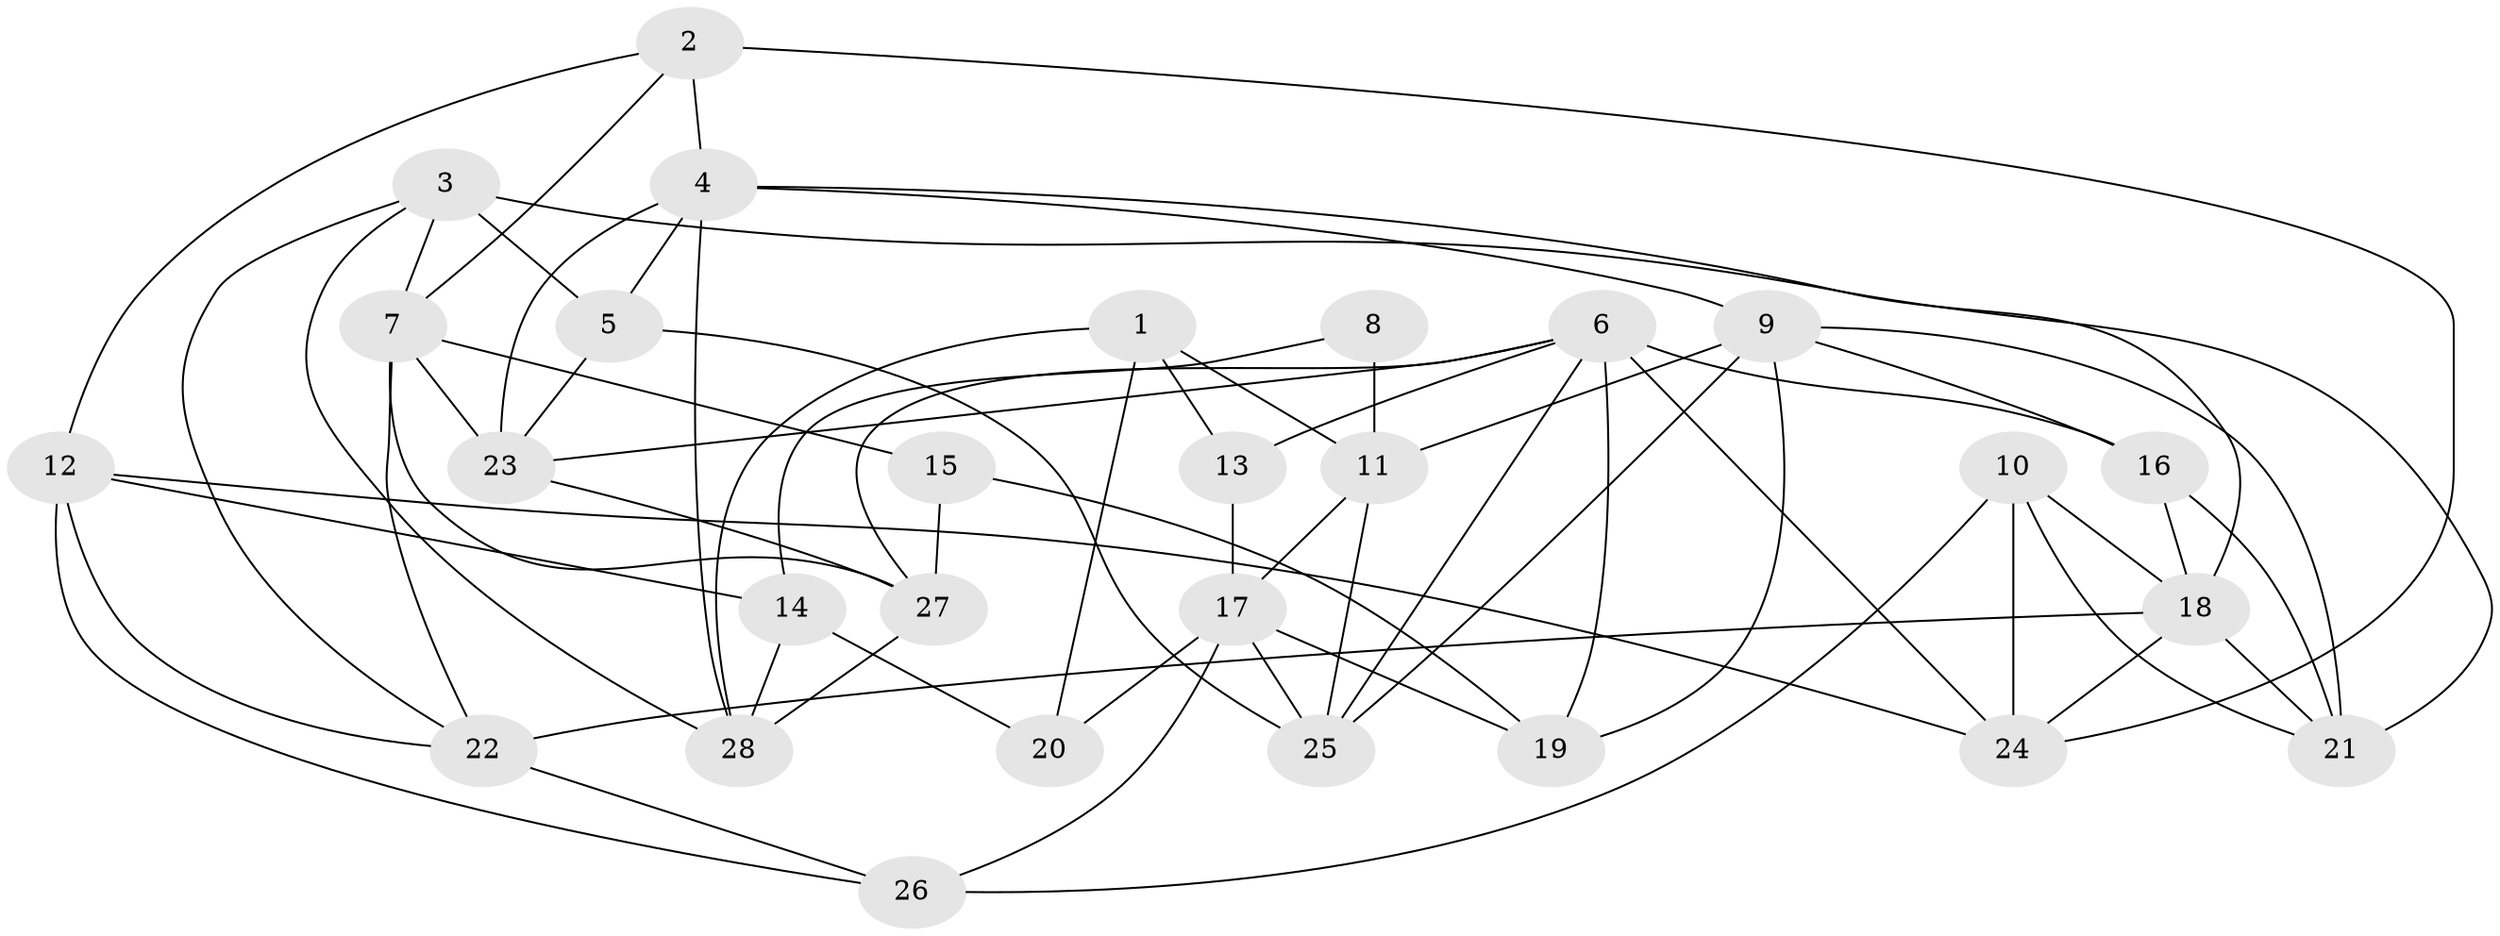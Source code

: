 // original degree distribution, {4: 1.0}
// Generated by graph-tools (version 1.1) at 2025/02/03/09/25 03:02:56]
// undirected, 28 vertices, 65 edges
graph export_dot {
graph [start="1"]
  node [color=gray90,style=filled];
  1;
  2;
  3;
  4;
  5;
  6;
  7;
  8;
  9;
  10;
  11;
  12;
  13;
  14;
  15;
  16;
  17;
  18;
  19;
  20;
  21;
  22;
  23;
  24;
  25;
  26;
  27;
  28;
  1 -- 11 [weight=1.0];
  1 -- 13 [weight=2.0];
  1 -- 20 [weight=2.0];
  1 -- 28 [weight=1.0];
  2 -- 4 [weight=1.0];
  2 -- 7 [weight=1.0];
  2 -- 12 [weight=1.0];
  2 -- 24 [weight=1.0];
  3 -- 5 [weight=1.0];
  3 -- 7 [weight=1.0];
  3 -- 21 [weight=2.0];
  3 -- 22 [weight=1.0];
  3 -- 28 [weight=1.0];
  4 -- 5 [weight=1.0];
  4 -- 9 [weight=1.0];
  4 -- 18 [weight=1.0];
  4 -- 23 [weight=1.0];
  4 -- 28 [weight=1.0];
  5 -- 23 [weight=2.0];
  5 -- 25 [weight=2.0];
  6 -- 13 [weight=1.0];
  6 -- 16 [weight=1.0];
  6 -- 19 [weight=2.0];
  6 -- 23 [weight=1.0];
  6 -- 24 [weight=1.0];
  6 -- 25 [weight=1.0];
  6 -- 27 [weight=1.0];
  7 -- 15 [weight=1.0];
  7 -- 22 [weight=1.0];
  7 -- 23 [weight=1.0];
  7 -- 27 [weight=1.0];
  8 -- 11 [weight=2.0];
  8 -- 14 [weight=2.0];
  9 -- 11 [weight=1.0];
  9 -- 16 [weight=1.0];
  9 -- 19 [weight=1.0];
  9 -- 21 [weight=1.0];
  9 -- 25 [weight=1.0];
  10 -- 18 [weight=1.0];
  10 -- 21 [weight=1.0];
  10 -- 24 [weight=2.0];
  10 -- 26 [weight=2.0];
  11 -- 17 [weight=1.0];
  11 -- 25 [weight=1.0];
  12 -- 14 [weight=2.0];
  12 -- 22 [weight=1.0];
  12 -- 24 [weight=1.0];
  12 -- 26 [weight=1.0];
  13 -- 17 [weight=1.0];
  14 -- 20 [weight=1.0];
  14 -- 28 [weight=1.0];
  15 -- 19 [weight=2.0];
  15 -- 27 [weight=1.0];
  16 -- 18 [weight=1.0];
  16 -- 21 [weight=1.0];
  17 -- 19 [weight=1.0];
  17 -- 20 [weight=1.0];
  17 -- 25 [weight=1.0];
  17 -- 26 [weight=1.0];
  18 -- 21 [weight=1.0];
  18 -- 22 [weight=1.0];
  18 -- 24 [weight=1.0];
  22 -- 26 [weight=2.0];
  23 -- 27 [weight=1.0];
  27 -- 28 [weight=2.0];
}
